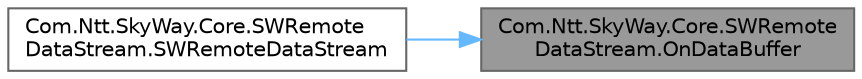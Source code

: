 digraph "Com.Ntt.SkyWay.Core.SWRemoteDataStream.OnDataBuffer"
{
 // LATEX_PDF_SIZE
  bgcolor="transparent";
  edge [fontname=Helvetica,fontsize=10,labelfontname=Helvetica,labelfontsize=10];
  node [fontname=Helvetica,fontsize=10,shape=box,height=0.2,width=0.4];
  rankdir="RL";
  Node1 [id="Node000001",label="Com.Ntt.SkyWay.Core.SWRemote\lDataStream.OnDataBuffer",height=0.2,width=0.4,color="gray40", fillcolor="grey60", style="filled", fontcolor="black",tooltip=" "];
  Node1 -> Node2 [id="edge1_Node000001_Node000002",dir="back",color="steelblue1",style="solid",tooltip=" "];
  Node2 [id="Node000002",label="Com.Ntt.SkyWay.Core.SWRemote\lDataStream.SWRemoteDataStream",height=0.2,width=0.4,color="grey40", fillcolor="white", style="filled",URL="$class_com_1_1_ntt_1_1_sky_way_1_1_core_1_1_s_w_remote_data_stream.html#a191d2ce48a7693e5ee46ce593c4bc1e1",tooltip=" "];
}
